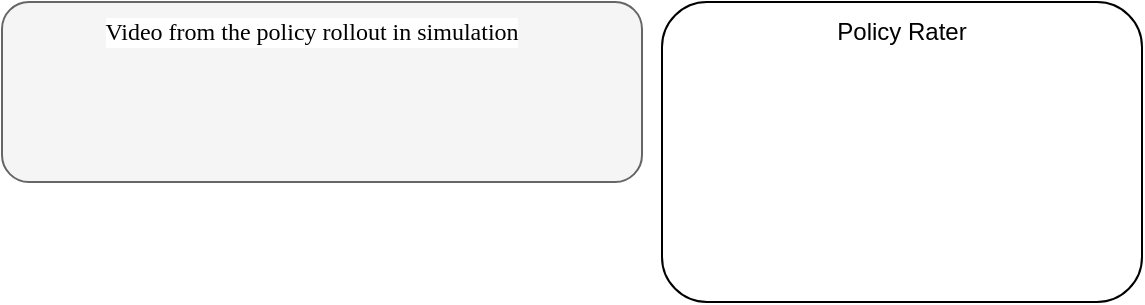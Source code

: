 <mxfile version="28.2.8">
  <diagram name="第 1 页" id="GKBoGbuL-wtPY6gAfn81">
    <mxGraphModel dx="726" dy="417" grid="1" gridSize="10" guides="1" tooltips="1" connect="1" arrows="1" fold="1" page="1" pageScale="1" pageWidth="827" pageHeight="1169" math="0" shadow="0">
      <root>
        <mxCell id="0" />
        <mxCell id="1" parent="0" />
        <mxCell id="GrQ1CEbLDMaVO-U0OBDa-2" value="" style="rounded=1;whiteSpace=wrap;html=1;fillColor=#f5f5f5;fontColor=#333333;strokeColor=#666666;" parent="1" vertex="1">
          <mxGeometry x="50" y="60" width="320" height="90" as="geometry" />
        </mxCell>
        <mxCell id="GrQ1CEbLDMaVO-U0OBDa-8" value="" style="whiteSpace=wrap;html=1;rounded=1;" parent="1" vertex="1">
          <mxGeometry x="380" y="60" width="240" height="150" as="geometry" />
        </mxCell>
        <mxCell id="GrQ1CEbLDMaVO-U0OBDa-10" value="Policy Rater" style="text;html=1;whiteSpace=wrap;strokeColor=none;fillColor=none;align=center;verticalAlign=middle;rounded=0;fontFamily=Helvetica;fontSize=12;fontColor=default;labelBackgroundColor=default;" parent="1" vertex="1">
          <mxGeometry x="455" y="60" width="90" height="30" as="geometry" />
        </mxCell>
        <mxCell id="GrQ1CEbLDMaVO-U0OBDa-11" value="&lt;span&gt;&lt;font face=&quot;Comic Sans MS&quot;&gt;Video from the policy rollout in &lt;span&gt;simulation&lt;/span&gt;&lt;/font&gt;&lt;/span&gt;" style="text;html=1;whiteSpace=wrap;strokeColor=none;fillColor=none;align=center;verticalAlign=middle;rounded=0;fontFamily=Helvetica;fontSize=12;fontColor=default;labelBackgroundColor=default;" parent="1" vertex="1">
          <mxGeometry x="90" y="60" width="230" height="30" as="geometry" />
        </mxCell>
      </root>
    </mxGraphModel>
  </diagram>
</mxfile>
